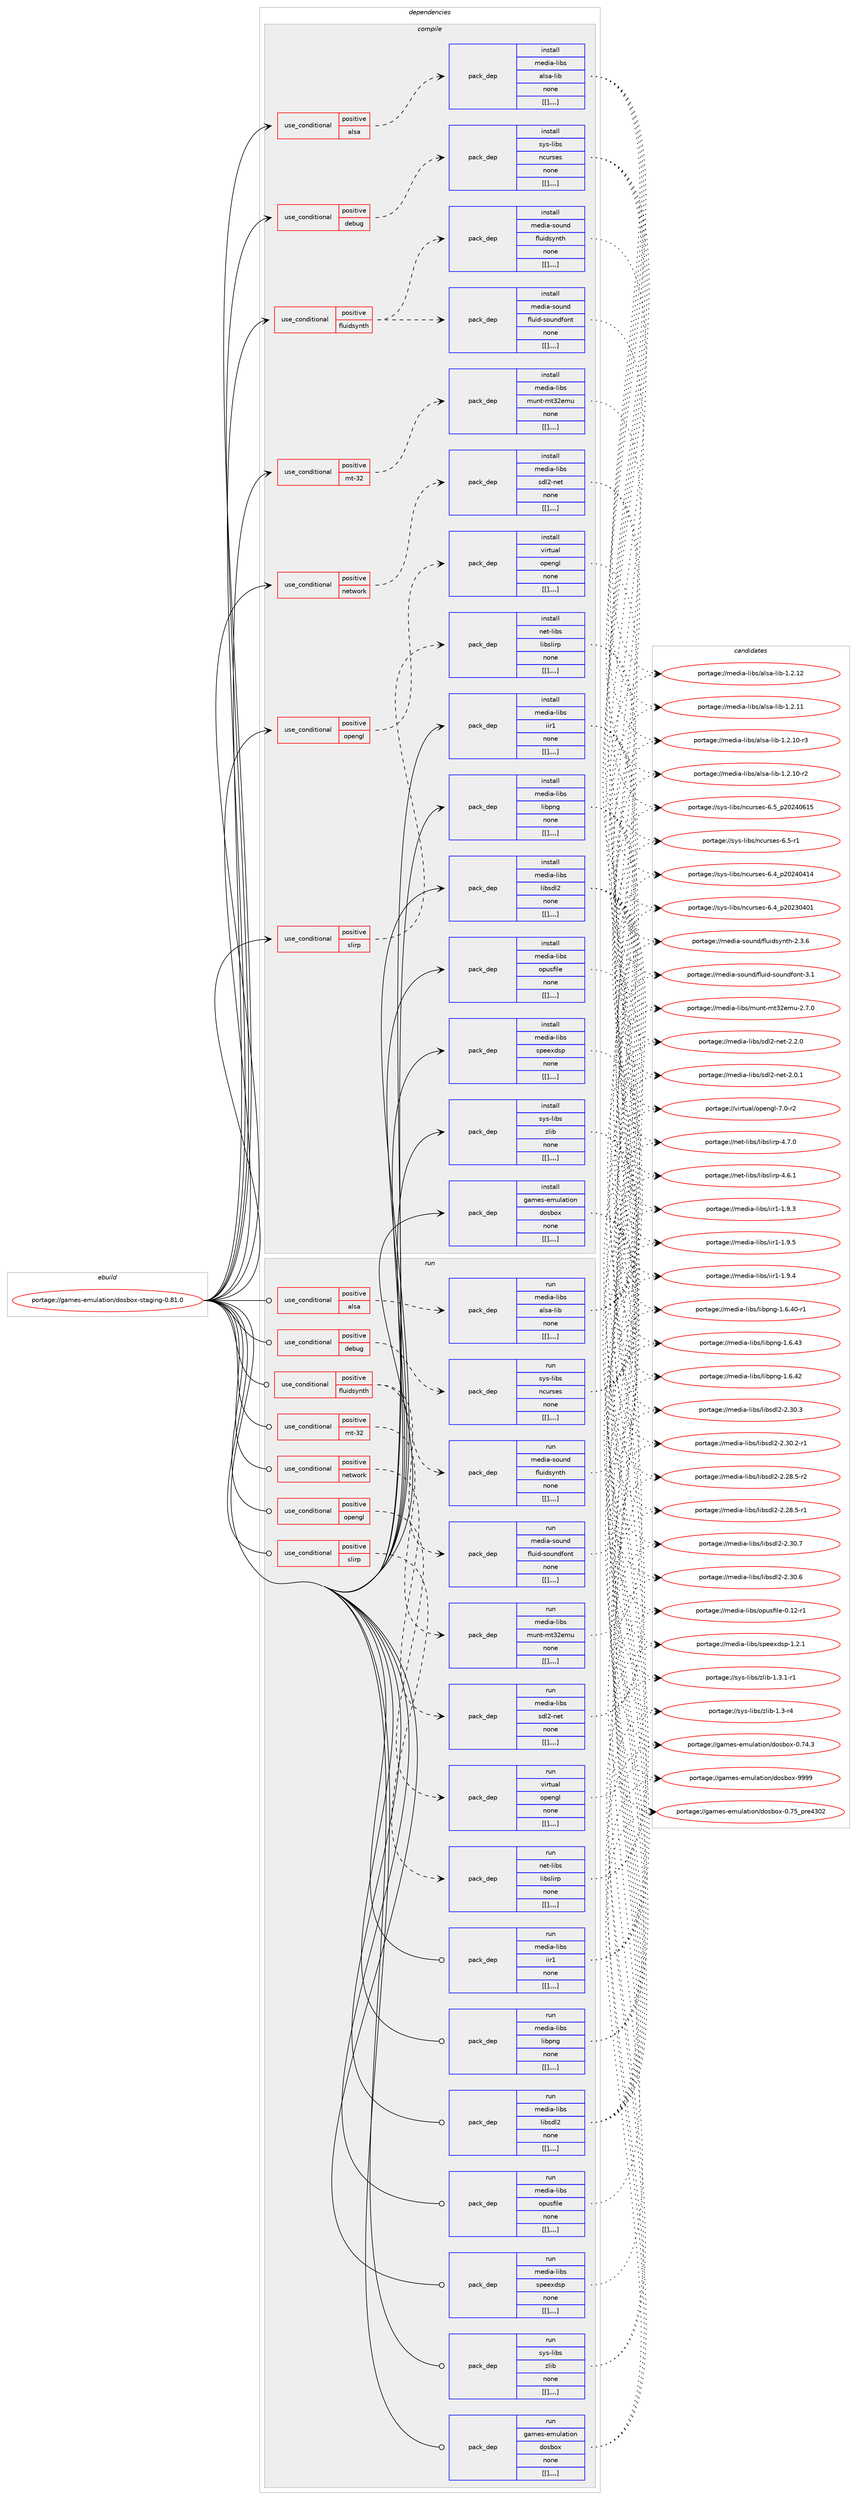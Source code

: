digraph prolog {

# *************
# Graph options
# *************

newrank=true;
concentrate=true;
compound=true;
graph [rankdir=LR,fontname=Helvetica,fontsize=10,ranksep=1.5];#, ranksep=2.5, nodesep=0.2];
edge  [arrowhead=vee];
node  [fontname=Helvetica,fontsize=10];

# **********
# The ebuild
# **********

subgraph cluster_leftcol {
color=gray;
label=<<i>ebuild</i>>;
id [label="portage://games-emulation/dosbox-staging-0.81.0", color=red, width=4, href="../games-emulation/dosbox-staging-0.81.0.svg"];
}

# ****************
# The dependencies
# ****************

subgraph cluster_midcol {
color=gray;
label=<<i>dependencies</i>>;
subgraph cluster_compile {
fillcolor="#eeeeee";
style=filled;
label=<<i>compile</i>>;
subgraph cond64998 {
dependency230597 [label=<<TABLE BORDER="0" CELLBORDER="1" CELLSPACING="0" CELLPADDING="4"><TR><TD ROWSPAN="3" CELLPADDING="10">use_conditional</TD></TR><TR><TD>positive</TD></TR><TR><TD>alsa</TD></TR></TABLE>>, shape=none, color=red];
subgraph pack164117 {
dependency230598 [label=<<TABLE BORDER="0" CELLBORDER="1" CELLSPACING="0" CELLPADDING="4" WIDTH="220"><TR><TD ROWSPAN="6" CELLPADDING="30">pack_dep</TD></TR><TR><TD WIDTH="110">install</TD></TR><TR><TD>media-libs</TD></TR><TR><TD>alsa-lib</TD></TR><TR><TD>none</TD></TR><TR><TD>[[],,,,]</TD></TR></TABLE>>, shape=none, color=blue];
}
dependency230597:e -> dependency230598:w [weight=20,style="dashed",arrowhead="vee"];
}
id:e -> dependency230597:w [weight=20,style="solid",arrowhead="vee"];
subgraph cond64999 {
dependency230599 [label=<<TABLE BORDER="0" CELLBORDER="1" CELLSPACING="0" CELLPADDING="4"><TR><TD ROWSPAN="3" CELLPADDING="10">use_conditional</TD></TR><TR><TD>positive</TD></TR><TR><TD>debug</TD></TR></TABLE>>, shape=none, color=red];
subgraph pack164118 {
dependency230600 [label=<<TABLE BORDER="0" CELLBORDER="1" CELLSPACING="0" CELLPADDING="4" WIDTH="220"><TR><TD ROWSPAN="6" CELLPADDING="30">pack_dep</TD></TR><TR><TD WIDTH="110">install</TD></TR><TR><TD>sys-libs</TD></TR><TR><TD>ncurses</TD></TR><TR><TD>none</TD></TR><TR><TD>[[],,,,]</TD></TR></TABLE>>, shape=none, color=blue];
}
dependency230599:e -> dependency230600:w [weight=20,style="dashed",arrowhead="vee"];
}
id:e -> dependency230599:w [weight=20,style="solid",arrowhead="vee"];
subgraph cond65000 {
dependency230601 [label=<<TABLE BORDER="0" CELLBORDER="1" CELLSPACING="0" CELLPADDING="4"><TR><TD ROWSPAN="3" CELLPADDING="10">use_conditional</TD></TR><TR><TD>positive</TD></TR><TR><TD>fluidsynth</TD></TR></TABLE>>, shape=none, color=red];
subgraph pack164119 {
dependency230602 [label=<<TABLE BORDER="0" CELLBORDER="1" CELLSPACING="0" CELLPADDING="4" WIDTH="220"><TR><TD ROWSPAN="6" CELLPADDING="30">pack_dep</TD></TR><TR><TD WIDTH="110">install</TD></TR><TR><TD>media-sound</TD></TR><TR><TD>fluid-soundfont</TD></TR><TR><TD>none</TD></TR><TR><TD>[[],,,,]</TD></TR></TABLE>>, shape=none, color=blue];
}
dependency230601:e -> dependency230602:w [weight=20,style="dashed",arrowhead="vee"];
subgraph pack164120 {
dependency230603 [label=<<TABLE BORDER="0" CELLBORDER="1" CELLSPACING="0" CELLPADDING="4" WIDTH="220"><TR><TD ROWSPAN="6" CELLPADDING="30">pack_dep</TD></TR><TR><TD WIDTH="110">install</TD></TR><TR><TD>media-sound</TD></TR><TR><TD>fluidsynth</TD></TR><TR><TD>none</TD></TR><TR><TD>[[],,,,]</TD></TR></TABLE>>, shape=none, color=blue];
}
dependency230601:e -> dependency230603:w [weight=20,style="dashed",arrowhead="vee"];
}
id:e -> dependency230601:w [weight=20,style="solid",arrowhead="vee"];
subgraph cond65001 {
dependency230604 [label=<<TABLE BORDER="0" CELLBORDER="1" CELLSPACING="0" CELLPADDING="4"><TR><TD ROWSPAN="3" CELLPADDING="10">use_conditional</TD></TR><TR><TD>positive</TD></TR><TR><TD>mt-32</TD></TR></TABLE>>, shape=none, color=red];
subgraph pack164121 {
dependency230605 [label=<<TABLE BORDER="0" CELLBORDER="1" CELLSPACING="0" CELLPADDING="4" WIDTH="220"><TR><TD ROWSPAN="6" CELLPADDING="30">pack_dep</TD></TR><TR><TD WIDTH="110">install</TD></TR><TR><TD>media-libs</TD></TR><TR><TD>munt-mt32emu</TD></TR><TR><TD>none</TD></TR><TR><TD>[[],,,,]</TD></TR></TABLE>>, shape=none, color=blue];
}
dependency230604:e -> dependency230605:w [weight=20,style="dashed",arrowhead="vee"];
}
id:e -> dependency230604:w [weight=20,style="solid",arrowhead="vee"];
subgraph cond65002 {
dependency230606 [label=<<TABLE BORDER="0" CELLBORDER="1" CELLSPACING="0" CELLPADDING="4"><TR><TD ROWSPAN="3" CELLPADDING="10">use_conditional</TD></TR><TR><TD>positive</TD></TR><TR><TD>network</TD></TR></TABLE>>, shape=none, color=red];
subgraph pack164122 {
dependency230607 [label=<<TABLE BORDER="0" CELLBORDER="1" CELLSPACING="0" CELLPADDING="4" WIDTH="220"><TR><TD ROWSPAN="6" CELLPADDING="30">pack_dep</TD></TR><TR><TD WIDTH="110">install</TD></TR><TR><TD>media-libs</TD></TR><TR><TD>sdl2-net</TD></TR><TR><TD>none</TD></TR><TR><TD>[[],,,,]</TD></TR></TABLE>>, shape=none, color=blue];
}
dependency230606:e -> dependency230607:w [weight=20,style="dashed",arrowhead="vee"];
}
id:e -> dependency230606:w [weight=20,style="solid",arrowhead="vee"];
subgraph cond65003 {
dependency230608 [label=<<TABLE BORDER="0" CELLBORDER="1" CELLSPACING="0" CELLPADDING="4"><TR><TD ROWSPAN="3" CELLPADDING="10">use_conditional</TD></TR><TR><TD>positive</TD></TR><TR><TD>opengl</TD></TR></TABLE>>, shape=none, color=red];
subgraph pack164123 {
dependency230609 [label=<<TABLE BORDER="0" CELLBORDER="1" CELLSPACING="0" CELLPADDING="4" WIDTH="220"><TR><TD ROWSPAN="6" CELLPADDING="30">pack_dep</TD></TR><TR><TD WIDTH="110">install</TD></TR><TR><TD>virtual</TD></TR><TR><TD>opengl</TD></TR><TR><TD>none</TD></TR><TR><TD>[[],,,,]</TD></TR></TABLE>>, shape=none, color=blue];
}
dependency230608:e -> dependency230609:w [weight=20,style="dashed",arrowhead="vee"];
}
id:e -> dependency230608:w [weight=20,style="solid",arrowhead="vee"];
subgraph cond65004 {
dependency230610 [label=<<TABLE BORDER="0" CELLBORDER="1" CELLSPACING="0" CELLPADDING="4"><TR><TD ROWSPAN="3" CELLPADDING="10">use_conditional</TD></TR><TR><TD>positive</TD></TR><TR><TD>slirp</TD></TR></TABLE>>, shape=none, color=red];
subgraph pack164124 {
dependency230611 [label=<<TABLE BORDER="0" CELLBORDER="1" CELLSPACING="0" CELLPADDING="4" WIDTH="220"><TR><TD ROWSPAN="6" CELLPADDING="30">pack_dep</TD></TR><TR><TD WIDTH="110">install</TD></TR><TR><TD>net-libs</TD></TR><TR><TD>libslirp</TD></TR><TR><TD>none</TD></TR><TR><TD>[[],,,,]</TD></TR></TABLE>>, shape=none, color=blue];
}
dependency230610:e -> dependency230611:w [weight=20,style="dashed",arrowhead="vee"];
}
id:e -> dependency230610:w [weight=20,style="solid",arrowhead="vee"];
subgraph pack164125 {
dependency230612 [label=<<TABLE BORDER="0" CELLBORDER="1" CELLSPACING="0" CELLPADDING="4" WIDTH="220"><TR><TD ROWSPAN="6" CELLPADDING="30">pack_dep</TD></TR><TR><TD WIDTH="110">install</TD></TR><TR><TD>media-libs</TD></TR><TR><TD>iir1</TD></TR><TR><TD>none</TD></TR><TR><TD>[[],,,,]</TD></TR></TABLE>>, shape=none, color=blue];
}
id:e -> dependency230612:w [weight=20,style="solid",arrowhead="vee"];
subgraph pack164126 {
dependency230613 [label=<<TABLE BORDER="0" CELLBORDER="1" CELLSPACING="0" CELLPADDING="4" WIDTH="220"><TR><TD ROWSPAN="6" CELLPADDING="30">pack_dep</TD></TR><TR><TD WIDTH="110">install</TD></TR><TR><TD>media-libs</TD></TR><TR><TD>libpng</TD></TR><TR><TD>none</TD></TR><TR><TD>[[],,,,]</TD></TR></TABLE>>, shape=none, color=blue];
}
id:e -> dependency230613:w [weight=20,style="solid",arrowhead="vee"];
subgraph pack164127 {
dependency230614 [label=<<TABLE BORDER="0" CELLBORDER="1" CELLSPACING="0" CELLPADDING="4" WIDTH="220"><TR><TD ROWSPAN="6" CELLPADDING="30">pack_dep</TD></TR><TR><TD WIDTH="110">install</TD></TR><TR><TD>media-libs</TD></TR><TR><TD>libsdl2</TD></TR><TR><TD>none</TD></TR><TR><TD>[[],,,,]</TD></TR></TABLE>>, shape=none, color=blue];
}
id:e -> dependency230614:w [weight=20,style="solid",arrowhead="vee"];
subgraph pack164128 {
dependency230615 [label=<<TABLE BORDER="0" CELLBORDER="1" CELLSPACING="0" CELLPADDING="4" WIDTH="220"><TR><TD ROWSPAN="6" CELLPADDING="30">pack_dep</TD></TR><TR><TD WIDTH="110">install</TD></TR><TR><TD>media-libs</TD></TR><TR><TD>opusfile</TD></TR><TR><TD>none</TD></TR><TR><TD>[[],,,,]</TD></TR></TABLE>>, shape=none, color=blue];
}
id:e -> dependency230615:w [weight=20,style="solid",arrowhead="vee"];
subgraph pack164129 {
dependency230616 [label=<<TABLE BORDER="0" CELLBORDER="1" CELLSPACING="0" CELLPADDING="4" WIDTH="220"><TR><TD ROWSPAN="6" CELLPADDING="30">pack_dep</TD></TR><TR><TD WIDTH="110">install</TD></TR><TR><TD>media-libs</TD></TR><TR><TD>speexdsp</TD></TR><TR><TD>none</TD></TR><TR><TD>[[],,,,]</TD></TR></TABLE>>, shape=none, color=blue];
}
id:e -> dependency230616:w [weight=20,style="solid",arrowhead="vee"];
subgraph pack164130 {
dependency230617 [label=<<TABLE BORDER="0" CELLBORDER="1" CELLSPACING="0" CELLPADDING="4" WIDTH="220"><TR><TD ROWSPAN="6" CELLPADDING="30">pack_dep</TD></TR><TR><TD WIDTH="110">install</TD></TR><TR><TD>sys-libs</TD></TR><TR><TD>zlib</TD></TR><TR><TD>none</TD></TR><TR><TD>[[],,,,]</TD></TR></TABLE>>, shape=none, color=blue];
}
id:e -> dependency230617:w [weight=20,style="solid",arrowhead="vee"];
subgraph pack164131 {
dependency230618 [label=<<TABLE BORDER="0" CELLBORDER="1" CELLSPACING="0" CELLPADDING="4" WIDTH="220"><TR><TD ROWSPAN="6" CELLPADDING="30">pack_dep</TD></TR><TR><TD WIDTH="110">install</TD></TR><TR><TD>games-emulation</TD></TR><TR><TD>dosbox</TD></TR><TR><TD>none</TD></TR><TR><TD>[[],,,,]</TD></TR></TABLE>>, shape=none, color=blue];
}
id:e -> dependency230618:w [weight=20,style="solid",arrowhead="vee"];
}
subgraph cluster_compileandrun {
fillcolor="#eeeeee";
style=filled;
label=<<i>compile and run</i>>;
}
subgraph cluster_run {
fillcolor="#eeeeee";
style=filled;
label=<<i>run</i>>;
subgraph cond65005 {
dependency230619 [label=<<TABLE BORDER="0" CELLBORDER="1" CELLSPACING="0" CELLPADDING="4"><TR><TD ROWSPAN="3" CELLPADDING="10">use_conditional</TD></TR><TR><TD>positive</TD></TR><TR><TD>alsa</TD></TR></TABLE>>, shape=none, color=red];
subgraph pack164132 {
dependency230620 [label=<<TABLE BORDER="0" CELLBORDER="1" CELLSPACING="0" CELLPADDING="4" WIDTH="220"><TR><TD ROWSPAN="6" CELLPADDING="30">pack_dep</TD></TR><TR><TD WIDTH="110">run</TD></TR><TR><TD>media-libs</TD></TR><TR><TD>alsa-lib</TD></TR><TR><TD>none</TD></TR><TR><TD>[[],,,,]</TD></TR></TABLE>>, shape=none, color=blue];
}
dependency230619:e -> dependency230620:w [weight=20,style="dashed",arrowhead="vee"];
}
id:e -> dependency230619:w [weight=20,style="solid",arrowhead="odot"];
subgraph cond65006 {
dependency230621 [label=<<TABLE BORDER="0" CELLBORDER="1" CELLSPACING="0" CELLPADDING="4"><TR><TD ROWSPAN="3" CELLPADDING="10">use_conditional</TD></TR><TR><TD>positive</TD></TR><TR><TD>debug</TD></TR></TABLE>>, shape=none, color=red];
subgraph pack164133 {
dependency230622 [label=<<TABLE BORDER="0" CELLBORDER="1" CELLSPACING="0" CELLPADDING="4" WIDTH="220"><TR><TD ROWSPAN="6" CELLPADDING="30">pack_dep</TD></TR><TR><TD WIDTH="110">run</TD></TR><TR><TD>sys-libs</TD></TR><TR><TD>ncurses</TD></TR><TR><TD>none</TD></TR><TR><TD>[[],,,,]</TD></TR></TABLE>>, shape=none, color=blue];
}
dependency230621:e -> dependency230622:w [weight=20,style="dashed",arrowhead="vee"];
}
id:e -> dependency230621:w [weight=20,style="solid",arrowhead="odot"];
subgraph cond65007 {
dependency230623 [label=<<TABLE BORDER="0" CELLBORDER="1" CELLSPACING="0" CELLPADDING="4"><TR><TD ROWSPAN="3" CELLPADDING="10">use_conditional</TD></TR><TR><TD>positive</TD></TR><TR><TD>fluidsynth</TD></TR></TABLE>>, shape=none, color=red];
subgraph pack164134 {
dependency230624 [label=<<TABLE BORDER="0" CELLBORDER="1" CELLSPACING="0" CELLPADDING="4" WIDTH="220"><TR><TD ROWSPAN="6" CELLPADDING="30">pack_dep</TD></TR><TR><TD WIDTH="110">run</TD></TR><TR><TD>media-sound</TD></TR><TR><TD>fluid-soundfont</TD></TR><TR><TD>none</TD></TR><TR><TD>[[],,,,]</TD></TR></TABLE>>, shape=none, color=blue];
}
dependency230623:e -> dependency230624:w [weight=20,style="dashed",arrowhead="vee"];
subgraph pack164135 {
dependency230625 [label=<<TABLE BORDER="0" CELLBORDER="1" CELLSPACING="0" CELLPADDING="4" WIDTH="220"><TR><TD ROWSPAN="6" CELLPADDING="30">pack_dep</TD></TR><TR><TD WIDTH="110">run</TD></TR><TR><TD>media-sound</TD></TR><TR><TD>fluidsynth</TD></TR><TR><TD>none</TD></TR><TR><TD>[[],,,,]</TD></TR></TABLE>>, shape=none, color=blue];
}
dependency230623:e -> dependency230625:w [weight=20,style="dashed",arrowhead="vee"];
}
id:e -> dependency230623:w [weight=20,style="solid",arrowhead="odot"];
subgraph cond65008 {
dependency230626 [label=<<TABLE BORDER="0" CELLBORDER="1" CELLSPACING="0" CELLPADDING="4"><TR><TD ROWSPAN="3" CELLPADDING="10">use_conditional</TD></TR><TR><TD>positive</TD></TR><TR><TD>mt-32</TD></TR></TABLE>>, shape=none, color=red];
subgraph pack164136 {
dependency230627 [label=<<TABLE BORDER="0" CELLBORDER="1" CELLSPACING="0" CELLPADDING="4" WIDTH="220"><TR><TD ROWSPAN="6" CELLPADDING="30">pack_dep</TD></TR><TR><TD WIDTH="110">run</TD></TR><TR><TD>media-libs</TD></TR><TR><TD>munt-mt32emu</TD></TR><TR><TD>none</TD></TR><TR><TD>[[],,,,]</TD></TR></TABLE>>, shape=none, color=blue];
}
dependency230626:e -> dependency230627:w [weight=20,style="dashed",arrowhead="vee"];
}
id:e -> dependency230626:w [weight=20,style="solid",arrowhead="odot"];
subgraph cond65009 {
dependency230628 [label=<<TABLE BORDER="0" CELLBORDER="1" CELLSPACING="0" CELLPADDING="4"><TR><TD ROWSPAN="3" CELLPADDING="10">use_conditional</TD></TR><TR><TD>positive</TD></TR><TR><TD>network</TD></TR></TABLE>>, shape=none, color=red];
subgraph pack164137 {
dependency230629 [label=<<TABLE BORDER="0" CELLBORDER="1" CELLSPACING="0" CELLPADDING="4" WIDTH="220"><TR><TD ROWSPAN="6" CELLPADDING="30">pack_dep</TD></TR><TR><TD WIDTH="110">run</TD></TR><TR><TD>media-libs</TD></TR><TR><TD>sdl2-net</TD></TR><TR><TD>none</TD></TR><TR><TD>[[],,,,]</TD></TR></TABLE>>, shape=none, color=blue];
}
dependency230628:e -> dependency230629:w [weight=20,style="dashed",arrowhead="vee"];
}
id:e -> dependency230628:w [weight=20,style="solid",arrowhead="odot"];
subgraph cond65010 {
dependency230630 [label=<<TABLE BORDER="0" CELLBORDER="1" CELLSPACING="0" CELLPADDING="4"><TR><TD ROWSPAN="3" CELLPADDING="10">use_conditional</TD></TR><TR><TD>positive</TD></TR><TR><TD>opengl</TD></TR></TABLE>>, shape=none, color=red];
subgraph pack164138 {
dependency230631 [label=<<TABLE BORDER="0" CELLBORDER="1" CELLSPACING="0" CELLPADDING="4" WIDTH="220"><TR><TD ROWSPAN="6" CELLPADDING="30">pack_dep</TD></TR><TR><TD WIDTH="110">run</TD></TR><TR><TD>virtual</TD></TR><TR><TD>opengl</TD></TR><TR><TD>none</TD></TR><TR><TD>[[],,,,]</TD></TR></TABLE>>, shape=none, color=blue];
}
dependency230630:e -> dependency230631:w [weight=20,style="dashed",arrowhead="vee"];
}
id:e -> dependency230630:w [weight=20,style="solid",arrowhead="odot"];
subgraph cond65011 {
dependency230632 [label=<<TABLE BORDER="0" CELLBORDER="1" CELLSPACING="0" CELLPADDING="4"><TR><TD ROWSPAN="3" CELLPADDING="10">use_conditional</TD></TR><TR><TD>positive</TD></TR><TR><TD>slirp</TD></TR></TABLE>>, shape=none, color=red];
subgraph pack164139 {
dependency230633 [label=<<TABLE BORDER="0" CELLBORDER="1" CELLSPACING="0" CELLPADDING="4" WIDTH="220"><TR><TD ROWSPAN="6" CELLPADDING="30">pack_dep</TD></TR><TR><TD WIDTH="110">run</TD></TR><TR><TD>net-libs</TD></TR><TR><TD>libslirp</TD></TR><TR><TD>none</TD></TR><TR><TD>[[],,,,]</TD></TR></TABLE>>, shape=none, color=blue];
}
dependency230632:e -> dependency230633:w [weight=20,style="dashed",arrowhead="vee"];
}
id:e -> dependency230632:w [weight=20,style="solid",arrowhead="odot"];
subgraph pack164140 {
dependency230634 [label=<<TABLE BORDER="0" CELLBORDER="1" CELLSPACING="0" CELLPADDING="4" WIDTH="220"><TR><TD ROWSPAN="6" CELLPADDING="30">pack_dep</TD></TR><TR><TD WIDTH="110">run</TD></TR><TR><TD>media-libs</TD></TR><TR><TD>iir1</TD></TR><TR><TD>none</TD></TR><TR><TD>[[],,,,]</TD></TR></TABLE>>, shape=none, color=blue];
}
id:e -> dependency230634:w [weight=20,style="solid",arrowhead="odot"];
subgraph pack164141 {
dependency230635 [label=<<TABLE BORDER="0" CELLBORDER="1" CELLSPACING="0" CELLPADDING="4" WIDTH="220"><TR><TD ROWSPAN="6" CELLPADDING="30">pack_dep</TD></TR><TR><TD WIDTH="110">run</TD></TR><TR><TD>media-libs</TD></TR><TR><TD>libpng</TD></TR><TR><TD>none</TD></TR><TR><TD>[[],,,,]</TD></TR></TABLE>>, shape=none, color=blue];
}
id:e -> dependency230635:w [weight=20,style="solid",arrowhead="odot"];
subgraph pack164142 {
dependency230636 [label=<<TABLE BORDER="0" CELLBORDER="1" CELLSPACING="0" CELLPADDING="4" WIDTH="220"><TR><TD ROWSPAN="6" CELLPADDING="30">pack_dep</TD></TR><TR><TD WIDTH="110">run</TD></TR><TR><TD>media-libs</TD></TR><TR><TD>libsdl2</TD></TR><TR><TD>none</TD></TR><TR><TD>[[],,,,]</TD></TR></TABLE>>, shape=none, color=blue];
}
id:e -> dependency230636:w [weight=20,style="solid",arrowhead="odot"];
subgraph pack164143 {
dependency230637 [label=<<TABLE BORDER="0" CELLBORDER="1" CELLSPACING="0" CELLPADDING="4" WIDTH="220"><TR><TD ROWSPAN="6" CELLPADDING="30">pack_dep</TD></TR><TR><TD WIDTH="110">run</TD></TR><TR><TD>media-libs</TD></TR><TR><TD>opusfile</TD></TR><TR><TD>none</TD></TR><TR><TD>[[],,,,]</TD></TR></TABLE>>, shape=none, color=blue];
}
id:e -> dependency230637:w [weight=20,style="solid",arrowhead="odot"];
subgraph pack164144 {
dependency230638 [label=<<TABLE BORDER="0" CELLBORDER="1" CELLSPACING="0" CELLPADDING="4" WIDTH="220"><TR><TD ROWSPAN="6" CELLPADDING="30">pack_dep</TD></TR><TR><TD WIDTH="110">run</TD></TR><TR><TD>media-libs</TD></TR><TR><TD>speexdsp</TD></TR><TR><TD>none</TD></TR><TR><TD>[[],,,,]</TD></TR></TABLE>>, shape=none, color=blue];
}
id:e -> dependency230638:w [weight=20,style="solid",arrowhead="odot"];
subgraph pack164145 {
dependency230639 [label=<<TABLE BORDER="0" CELLBORDER="1" CELLSPACING="0" CELLPADDING="4" WIDTH="220"><TR><TD ROWSPAN="6" CELLPADDING="30">pack_dep</TD></TR><TR><TD WIDTH="110">run</TD></TR><TR><TD>sys-libs</TD></TR><TR><TD>zlib</TD></TR><TR><TD>none</TD></TR><TR><TD>[[],,,,]</TD></TR></TABLE>>, shape=none, color=blue];
}
id:e -> dependency230639:w [weight=20,style="solid",arrowhead="odot"];
subgraph pack164146 {
dependency230640 [label=<<TABLE BORDER="0" CELLBORDER="1" CELLSPACING="0" CELLPADDING="4" WIDTH="220"><TR><TD ROWSPAN="6" CELLPADDING="30">pack_dep</TD></TR><TR><TD WIDTH="110">run</TD></TR><TR><TD>games-emulation</TD></TR><TR><TD>dosbox</TD></TR><TR><TD>none</TD></TR><TR><TD>[[],,,,]</TD></TR></TABLE>>, shape=none, color=blue];
}
id:e -> dependency230640:w [weight=20,style="solid",arrowhead="odot"];
}
}

# **************
# The candidates
# **************

subgraph cluster_choices {
rank=same;
color=gray;
label=<<i>candidates</i>>;

subgraph choice164117 {
color=black;
nodesep=1;
choice109101100105974510810598115479710811597451081059845494650464950 [label="portage://media-libs/alsa-lib-1.2.12", color=red, width=4,href="../media-libs/alsa-lib-1.2.12.svg"];
choice109101100105974510810598115479710811597451081059845494650464949 [label="portage://media-libs/alsa-lib-1.2.11", color=red, width=4,href="../media-libs/alsa-lib-1.2.11.svg"];
choice1091011001059745108105981154797108115974510810598454946504649484511451 [label="portage://media-libs/alsa-lib-1.2.10-r3", color=red, width=4,href="../media-libs/alsa-lib-1.2.10-r3.svg"];
choice1091011001059745108105981154797108115974510810598454946504649484511450 [label="portage://media-libs/alsa-lib-1.2.10-r2", color=red, width=4,href="../media-libs/alsa-lib-1.2.10-r2.svg"];
dependency230598:e -> choice109101100105974510810598115479710811597451081059845494650464950:w [style=dotted,weight="100"];
dependency230598:e -> choice109101100105974510810598115479710811597451081059845494650464949:w [style=dotted,weight="100"];
dependency230598:e -> choice1091011001059745108105981154797108115974510810598454946504649484511451:w [style=dotted,weight="100"];
dependency230598:e -> choice1091011001059745108105981154797108115974510810598454946504649484511450:w [style=dotted,weight="100"];
}
subgraph choice164118 {
color=black;
nodesep=1;
choice1151211154510810598115471109911711411510111545544653951125048505248544953 [label="portage://sys-libs/ncurses-6.5_p20240615", color=red, width=4,href="../sys-libs/ncurses-6.5_p20240615.svg"];
choice11512111545108105981154711099117114115101115455446534511449 [label="portage://sys-libs/ncurses-6.5-r1", color=red, width=4,href="../sys-libs/ncurses-6.5-r1.svg"];
choice1151211154510810598115471109911711411510111545544652951125048505248524952 [label="portage://sys-libs/ncurses-6.4_p20240414", color=red, width=4,href="../sys-libs/ncurses-6.4_p20240414.svg"];
choice1151211154510810598115471109911711411510111545544652951125048505148524849 [label="portage://sys-libs/ncurses-6.4_p20230401", color=red, width=4,href="../sys-libs/ncurses-6.4_p20230401.svg"];
dependency230600:e -> choice1151211154510810598115471109911711411510111545544653951125048505248544953:w [style=dotted,weight="100"];
dependency230600:e -> choice11512111545108105981154711099117114115101115455446534511449:w [style=dotted,weight="100"];
dependency230600:e -> choice1151211154510810598115471109911711411510111545544652951125048505248524952:w [style=dotted,weight="100"];
dependency230600:e -> choice1151211154510810598115471109911711411510111545544652951125048505148524849:w [style=dotted,weight="100"];
}
subgraph choice164119 {
color=black;
nodesep=1;
choice1091011001059745115111117110100471021081171051004511511111711010010211111011645514649 [label="portage://media-sound/fluid-soundfont-3.1", color=red, width=4,href="../media-sound/fluid-soundfont-3.1.svg"];
dependency230602:e -> choice1091011001059745115111117110100471021081171051004511511111711010010211111011645514649:w [style=dotted,weight="100"];
}
subgraph choice164120 {
color=black;
nodesep=1;
choice109101100105974511511111711010047102108117105100115121110116104455046514654 [label="portage://media-sound/fluidsynth-2.3.6", color=red, width=4,href="../media-sound/fluidsynth-2.3.6.svg"];
dependency230603:e -> choice109101100105974511511111711010047102108117105100115121110116104455046514654:w [style=dotted,weight="100"];
}
subgraph choice164121 {
color=black;
nodesep=1;
choice10910110010597451081059811547109117110116451091165150101109117455046554648 [label="portage://media-libs/munt-mt32emu-2.7.0", color=red, width=4,href="../media-libs/munt-mt32emu-2.7.0.svg"];
dependency230605:e -> choice10910110010597451081059811547109117110116451091165150101109117455046554648:w [style=dotted,weight="100"];
}
subgraph choice164122 {
color=black;
nodesep=1;
choice109101100105974510810598115471151001085045110101116455046504648 [label="portage://media-libs/sdl2-net-2.2.0", color=red, width=4,href="../media-libs/sdl2-net-2.2.0.svg"];
choice109101100105974510810598115471151001085045110101116455046484649 [label="portage://media-libs/sdl2-net-2.0.1", color=red, width=4,href="../media-libs/sdl2-net-2.0.1.svg"];
dependency230607:e -> choice109101100105974510810598115471151001085045110101116455046504648:w [style=dotted,weight="100"];
dependency230607:e -> choice109101100105974510810598115471151001085045110101116455046484649:w [style=dotted,weight="100"];
}
subgraph choice164123 {
color=black;
nodesep=1;
choice1181051141161179710847111112101110103108455546484511450 [label="portage://virtual/opengl-7.0-r2", color=red, width=4,href="../virtual/opengl-7.0-r2.svg"];
dependency230609:e -> choice1181051141161179710847111112101110103108455546484511450:w [style=dotted,weight="100"];
}
subgraph choice164124 {
color=black;
nodesep=1;
choice11010111645108105981154710810598115108105114112455246554648 [label="portage://net-libs/libslirp-4.7.0", color=red, width=4,href="../net-libs/libslirp-4.7.0.svg"];
choice11010111645108105981154710810598115108105114112455246544649 [label="portage://net-libs/libslirp-4.6.1", color=red, width=4,href="../net-libs/libslirp-4.6.1.svg"];
dependency230611:e -> choice11010111645108105981154710810598115108105114112455246554648:w [style=dotted,weight="100"];
dependency230611:e -> choice11010111645108105981154710810598115108105114112455246544649:w [style=dotted,weight="100"];
}
subgraph choice164125 {
color=black;
nodesep=1;
choice1091011001059745108105981154710510511449454946574653 [label="portage://media-libs/iir1-1.9.5", color=red, width=4,href="../media-libs/iir1-1.9.5.svg"];
choice1091011001059745108105981154710510511449454946574652 [label="portage://media-libs/iir1-1.9.4", color=red, width=4,href="../media-libs/iir1-1.9.4.svg"];
choice1091011001059745108105981154710510511449454946574651 [label="portage://media-libs/iir1-1.9.3", color=red, width=4,href="../media-libs/iir1-1.9.3.svg"];
dependency230612:e -> choice1091011001059745108105981154710510511449454946574653:w [style=dotted,weight="100"];
dependency230612:e -> choice1091011001059745108105981154710510511449454946574652:w [style=dotted,weight="100"];
dependency230612:e -> choice1091011001059745108105981154710510511449454946574651:w [style=dotted,weight="100"];
}
subgraph choice164126 {
color=black;
nodesep=1;
choice109101100105974510810598115471081059811211010345494654465251 [label="portage://media-libs/libpng-1.6.43", color=red, width=4,href="../media-libs/libpng-1.6.43.svg"];
choice109101100105974510810598115471081059811211010345494654465250 [label="portage://media-libs/libpng-1.6.42", color=red, width=4,href="../media-libs/libpng-1.6.42.svg"];
choice1091011001059745108105981154710810598112110103454946544652484511449 [label="portage://media-libs/libpng-1.6.40-r1", color=red, width=4,href="../media-libs/libpng-1.6.40-r1.svg"];
dependency230613:e -> choice109101100105974510810598115471081059811211010345494654465251:w [style=dotted,weight="100"];
dependency230613:e -> choice109101100105974510810598115471081059811211010345494654465250:w [style=dotted,weight="100"];
dependency230613:e -> choice1091011001059745108105981154710810598112110103454946544652484511449:w [style=dotted,weight="100"];
}
subgraph choice164127 {
color=black;
nodesep=1;
choice10910110010597451081059811547108105981151001085045504651484655 [label="portage://media-libs/libsdl2-2.30.7", color=red, width=4,href="../media-libs/libsdl2-2.30.7.svg"];
choice10910110010597451081059811547108105981151001085045504651484654 [label="portage://media-libs/libsdl2-2.30.6", color=red, width=4,href="../media-libs/libsdl2-2.30.6.svg"];
choice10910110010597451081059811547108105981151001085045504651484651 [label="portage://media-libs/libsdl2-2.30.3", color=red, width=4,href="../media-libs/libsdl2-2.30.3.svg"];
choice109101100105974510810598115471081059811510010850455046514846504511449 [label="portage://media-libs/libsdl2-2.30.2-r1", color=red, width=4,href="../media-libs/libsdl2-2.30.2-r1.svg"];
choice109101100105974510810598115471081059811510010850455046505646534511450 [label="portage://media-libs/libsdl2-2.28.5-r2", color=red, width=4,href="../media-libs/libsdl2-2.28.5-r2.svg"];
choice109101100105974510810598115471081059811510010850455046505646534511449 [label="portage://media-libs/libsdl2-2.28.5-r1", color=red, width=4,href="../media-libs/libsdl2-2.28.5-r1.svg"];
dependency230614:e -> choice10910110010597451081059811547108105981151001085045504651484655:w [style=dotted,weight="100"];
dependency230614:e -> choice10910110010597451081059811547108105981151001085045504651484654:w [style=dotted,weight="100"];
dependency230614:e -> choice10910110010597451081059811547108105981151001085045504651484651:w [style=dotted,weight="100"];
dependency230614:e -> choice109101100105974510810598115471081059811510010850455046514846504511449:w [style=dotted,weight="100"];
dependency230614:e -> choice109101100105974510810598115471081059811510010850455046505646534511450:w [style=dotted,weight="100"];
dependency230614:e -> choice109101100105974510810598115471081059811510010850455046505646534511449:w [style=dotted,weight="100"];
}
subgraph choice164128 {
color=black;
nodesep=1;
choice1091011001059745108105981154711111211711510210510810145484649504511449 [label="portage://media-libs/opusfile-0.12-r1", color=red, width=4,href="../media-libs/opusfile-0.12-r1.svg"];
dependency230615:e -> choice1091011001059745108105981154711111211711510210510810145484649504511449:w [style=dotted,weight="100"];
}
subgraph choice164129 {
color=black;
nodesep=1;
choice10910110010597451081059811547115112101101120100115112454946504649 [label="portage://media-libs/speexdsp-1.2.1", color=red, width=4,href="../media-libs/speexdsp-1.2.1.svg"];
dependency230616:e -> choice10910110010597451081059811547115112101101120100115112454946504649:w [style=dotted,weight="100"];
}
subgraph choice164130 {
color=black;
nodesep=1;
choice115121115451081059811547122108105984549465146494511449 [label="portage://sys-libs/zlib-1.3.1-r1", color=red, width=4,href="../sys-libs/zlib-1.3.1-r1.svg"];
choice11512111545108105981154712210810598454946514511452 [label="portage://sys-libs/zlib-1.3-r4", color=red, width=4,href="../sys-libs/zlib-1.3-r4.svg"];
dependency230617:e -> choice115121115451081059811547122108105984549465146494511449:w [style=dotted,weight="100"];
dependency230617:e -> choice11512111545108105981154712210810598454946514511452:w [style=dotted,weight="100"];
}
subgraph choice164131 {
color=black;
nodesep=1;
choice10397109101115451011091171089711610511111047100111115981111204557575757 [label="portage://games-emulation/dosbox-9999", color=red, width=4,href="../games-emulation/dosbox-9999.svg"];
choice103971091011154510110911710897116105111110471001111159811112045484655539511211410152514850 [label="portage://games-emulation/dosbox-0.75_pre4302", color=red, width=4,href="../games-emulation/dosbox-0.75_pre4302.svg"];
choice103971091011154510110911710897116105111110471001111159811112045484655524651 [label="portage://games-emulation/dosbox-0.74.3", color=red, width=4,href="../games-emulation/dosbox-0.74.3.svg"];
dependency230618:e -> choice10397109101115451011091171089711610511111047100111115981111204557575757:w [style=dotted,weight="100"];
dependency230618:e -> choice103971091011154510110911710897116105111110471001111159811112045484655539511211410152514850:w [style=dotted,weight="100"];
dependency230618:e -> choice103971091011154510110911710897116105111110471001111159811112045484655524651:w [style=dotted,weight="100"];
}
subgraph choice164132 {
color=black;
nodesep=1;
choice109101100105974510810598115479710811597451081059845494650464950 [label="portage://media-libs/alsa-lib-1.2.12", color=red, width=4,href="../media-libs/alsa-lib-1.2.12.svg"];
choice109101100105974510810598115479710811597451081059845494650464949 [label="portage://media-libs/alsa-lib-1.2.11", color=red, width=4,href="../media-libs/alsa-lib-1.2.11.svg"];
choice1091011001059745108105981154797108115974510810598454946504649484511451 [label="portage://media-libs/alsa-lib-1.2.10-r3", color=red, width=4,href="../media-libs/alsa-lib-1.2.10-r3.svg"];
choice1091011001059745108105981154797108115974510810598454946504649484511450 [label="portage://media-libs/alsa-lib-1.2.10-r2", color=red, width=4,href="../media-libs/alsa-lib-1.2.10-r2.svg"];
dependency230620:e -> choice109101100105974510810598115479710811597451081059845494650464950:w [style=dotted,weight="100"];
dependency230620:e -> choice109101100105974510810598115479710811597451081059845494650464949:w [style=dotted,weight="100"];
dependency230620:e -> choice1091011001059745108105981154797108115974510810598454946504649484511451:w [style=dotted,weight="100"];
dependency230620:e -> choice1091011001059745108105981154797108115974510810598454946504649484511450:w [style=dotted,weight="100"];
}
subgraph choice164133 {
color=black;
nodesep=1;
choice1151211154510810598115471109911711411510111545544653951125048505248544953 [label="portage://sys-libs/ncurses-6.5_p20240615", color=red, width=4,href="../sys-libs/ncurses-6.5_p20240615.svg"];
choice11512111545108105981154711099117114115101115455446534511449 [label="portage://sys-libs/ncurses-6.5-r1", color=red, width=4,href="../sys-libs/ncurses-6.5-r1.svg"];
choice1151211154510810598115471109911711411510111545544652951125048505248524952 [label="portage://sys-libs/ncurses-6.4_p20240414", color=red, width=4,href="../sys-libs/ncurses-6.4_p20240414.svg"];
choice1151211154510810598115471109911711411510111545544652951125048505148524849 [label="portage://sys-libs/ncurses-6.4_p20230401", color=red, width=4,href="../sys-libs/ncurses-6.4_p20230401.svg"];
dependency230622:e -> choice1151211154510810598115471109911711411510111545544653951125048505248544953:w [style=dotted,weight="100"];
dependency230622:e -> choice11512111545108105981154711099117114115101115455446534511449:w [style=dotted,weight="100"];
dependency230622:e -> choice1151211154510810598115471109911711411510111545544652951125048505248524952:w [style=dotted,weight="100"];
dependency230622:e -> choice1151211154510810598115471109911711411510111545544652951125048505148524849:w [style=dotted,weight="100"];
}
subgraph choice164134 {
color=black;
nodesep=1;
choice1091011001059745115111117110100471021081171051004511511111711010010211111011645514649 [label="portage://media-sound/fluid-soundfont-3.1", color=red, width=4,href="../media-sound/fluid-soundfont-3.1.svg"];
dependency230624:e -> choice1091011001059745115111117110100471021081171051004511511111711010010211111011645514649:w [style=dotted,weight="100"];
}
subgraph choice164135 {
color=black;
nodesep=1;
choice109101100105974511511111711010047102108117105100115121110116104455046514654 [label="portage://media-sound/fluidsynth-2.3.6", color=red, width=4,href="../media-sound/fluidsynth-2.3.6.svg"];
dependency230625:e -> choice109101100105974511511111711010047102108117105100115121110116104455046514654:w [style=dotted,weight="100"];
}
subgraph choice164136 {
color=black;
nodesep=1;
choice10910110010597451081059811547109117110116451091165150101109117455046554648 [label="portage://media-libs/munt-mt32emu-2.7.0", color=red, width=4,href="../media-libs/munt-mt32emu-2.7.0.svg"];
dependency230627:e -> choice10910110010597451081059811547109117110116451091165150101109117455046554648:w [style=dotted,weight="100"];
}
subgraph choice164137 {
color=black;
nodesep=1;
choice109101100105974510810598115471151001085045110101116455046504648 [label="portage://media-libs/sdl2-net-2.2.0", color=red, width=4,href="../media-libs/sdl2-net-2.2.0.svg"];
choice109101100105974510810598115471151001085045110101116455046484649 [label="portage://media-libs/sdl2-net-2.0.1", color=red, width=4,href="../media-libs/sdl2-net-2.0.1.svg"];
dependency230629:e -> choice109101100105974510810598115471151001085045110101116455046504648:w [style=dotted,weight="100"];
dependency230629:e -> choice109101100105974510810598115471151001085045110101116455046484649:w [style=dotted,weight="100"];
}
subgraph choice164138 {
color=black;
nodesep=1;
choice1181051141161179710847111112101110103108455546484511450 [label="portage://virtual/opengl-7.0-r2", color=red, width=4,href="../virtual/opengl-7.0-r2.svg"];
dependency230631:e -> choice1181051141161179710847111112101110103108455546484511450:w [style=dotted,weight="100"];
}
subgraph choice164139 {
color=black;
nodesep=1;
choice11010111645108105981154710810598115108105114112455246554648 [label="portage://net-libs/libslirp-4.7.0", color=red, width=4,href="../net-libs/libslirp-4.7.0.svg"];
choice11010111645108105981154710810598115108105114112455246544649 [label="portage://net-libs/libslirp-4.6.1", color=red, width=4,href="../net-libs/libslirp-4.6.1.svg"];
dependency230633:e -> choice11010111645108105981154710810598115108105114112455246554648:w [style=dotted,weight="100"];
dependency230633:e -> choice11010111645108105981154710810598115108105114112455246544649:w [style=dotted,weight="100"];
}
subgraph choice164140 {
color=black;
nodesep=1;
choice1091011001059745108105981154710510511449454946574653 [label="portage://media-libs/iir1-1.9.5", color=red, width=4,href="../media-libs/iir1-1.9.5.svg"];
choice1091011001059745108105981154710510511449454946574652 [label="portage://media-libs/iir1-1.9.4", color=red, width=4,href="../media-libs/iir1-1.9.4.svg"];
choice1091011001059745108105981154710510511449454946574651 [label="portage://media-libs/iir1-1.9.3", color=red, width=4,href="../media-libs/iir1-1.9.3.svg"];
dependency230634:e -> choice1091011001059745108105981154710510511449454946574653:w [style=dotted,weight="100"];
dependency230634:e -> choice1091011001059745108105981154710510511449454946574652:w [style=dotted,weight="100"];
dependency230634:e -> choice1091011001059745108105981154710510511449454946574651:w [style=dotted,weight="100"];
}
subgraph choice164141 {
color=black;
nodesep=1;
choice109101100105974510810598115471081059811211010345494654465251 [label="portage://media-libs/libpng-1.6.43", color=red, width=4,href="../media-libs/libpng-1.6.43.svg"];
choice109101100105974510810598115471081059811211010345494654465250 [label="portage://media-libs/libpng-1.6.42", color=red, width=4,href="../media-libs/libpng-1.6.42.svg"];
choice1091011001059745108105981154710810598112110103454946544652484511449 [label="portage://media-libs/libpng-1.6.40-r1", color=red, width=4,href="../media-libs/libpng-1.6.40-r1.svg"];
dependency230635:e -> choice109101100105974510810598115471081059811211010345494654465251:w [style=dotted,weight="100"];
dependency230635:e -> choice109101100105974510810598115471081059811211010345494654465250:w [style=dotted,weight="100"];
dependency230635:e -> choice1091011001059745108105981154710810598112110103454946544652484511449:w [style=dotted,weight="100"];
}
subgraph choice164142 {
color=black;
nodesep=1;
choice10910110010597451081059811547108105981151001085045504651484655 [label="portage://media-libs/libsdl2-2.30.7", color=red, width=4,href="../media-libs/libsdl2-2.30.7.svg"];
choice10910110010597451081059811547108105981151001085045504651484654 [label="portage://media-libs/libsdl2-2.30.6", color=red, width=4,href="../media-libs/libsdl2-2.30.6.svg"];
choice10910110010597451081059811547108105981151001085045504651484651 [label="portage://media-libs/libsdl2-2.30.3", color=red, width=4,href="../media-libs/libsdl2-2.30.3.svg"];
choice109101100105974510810598115471081059811510010850455046514846504511449 [label="portage://media-libs/libsdl2-2.30.2-r1", color=red, width=4,href="../media-libs/libsdl2-2.30.2-r1.svg"];
choice109101100105974510810598115471081059811510010850455046505646534511450 [label="portage://media-libs/libsdl2-2.28.5-r2", color=red, width=4,href="../media-libs/libsdl2-2.28.5-r2.svg"];
choice109101100105974510810598115471081059811510010850455046505646534511449 [label="portage://media-libs/libsdl2-2.28.5-r1", color=red, width=4,href="../media-libs/libsdl2-2.28.5-r1.svg"];
dependency230636:e -> choice10910110010597451081059811547108105981151001085045504651484655:w [style=dotted,weight="100"];
dependency230636:e -> choice10910110010597451081059811547108105981151001085045504651484654:w [style=dotted,weight="100"];
dependency230636:e -> choice10910110010597451081059811547108105981151001085045504651484651:w [style=dotted,weight="100"];
dependency230636:e -> choice109101100105974510810598115471081059811510010850455046514846504511449:w [style=dotted,weight="100"];
dependency230636:e -> choice109101100105974510810598115471081059811510010850455046505646534511450:w [style=dotted,weight="100"];
dependency230636:e -> choice109101100105974510810598115471081059811510010850455046505646534511449:w [style=dotted,weight="100"];
}
subgraph choice164143 {
color=black;
nodesep=1;
choice1091011001059745108105981154711111211711510210510810145484649504511449 [label="portage://media-libs/opusfile-0.12-r1", color=red, width=4,href="../media-libs/opusfile-0.12-r1.svg"];
dependency230637:e -> choice1091011001059745108105981154711111211711510210510810145484649504511449:w [style=dotted,weight="100"];
}
subgraph choice164144 {
color=black;
nodesep=1;
choice10910110010597451081059811547115112101101120100115112454946504649 [label="portage://media-libs/speexdsp-1.2.1", color=red, width=4,href="../media-libs/speexdsp-1.2.1.svg"];
dependency230638:e -> choice10910110010597451081059811547115112101101120100115112454946504649:w [style=dotted,weight="100"];
}
subgraph choice164145 {
color=black;
nodesep=1;
choice115121115451081059811547122108105984549465146494511449 [label="portage://sys-libs/zlib-1.3.1-r1", color=red, width=4,href="../sys-libs/zlib-1.3.1-r1.svg"];
choice11512111545108105981154712210810598454946514511452 [label="portage://sys-libs/zlib-1.3-r4", color=red, width=4,href="../sys-libs/zlib-1.3-r4.svg"];
dependency230639:e -> choice115121115451081059811547122108105984549465146494511449:w [style=dotted,weight="100"];
dependency230639:e -> choice11512111545108105981154712210810598454946514511452:w [style=dotted,weight="100"];
}
subgraph choice164146 {
color=black;
nodesep=1;
choice10397109101115451011091171089711610511111047100111115981111204557575757 [label="portage://games-emulation/dosbox-9999", color=red, width=4,href="../games-emulation/dosbox-9999.svg"];
choice103971091011154510110911710897116105111110471001111159811112045484655539511211410152514850 [label="portage://games-emulation/dosbox-0.75_pre4302", color=red, width=4,href="../games-emulation/dosbox-0.75_pre4302.svg"];
choice103971091011154510110911710897116105111110471001111159811112045484655524651 [label="portage://games-emulation/dosbox-0.74.3", color=red, width=4,href="../games-emulation/dosbox-0.74.3.svg"];
dependency230640:e -> choice10397109101115451011091171089711610511111047100111115981111204557575757:w [style=dotted,weight="100"];
dependency230640:e -> choice103971091011154510110911710897116105111110471001111159811112045484655539511211410152514850:w [style=dotted,weight="100"];
dependency230640:e -> choice103971091011154510110911710897116105111110471001111159811112045484655524651:w [style=dotted,weight="100"];
}
}

}
